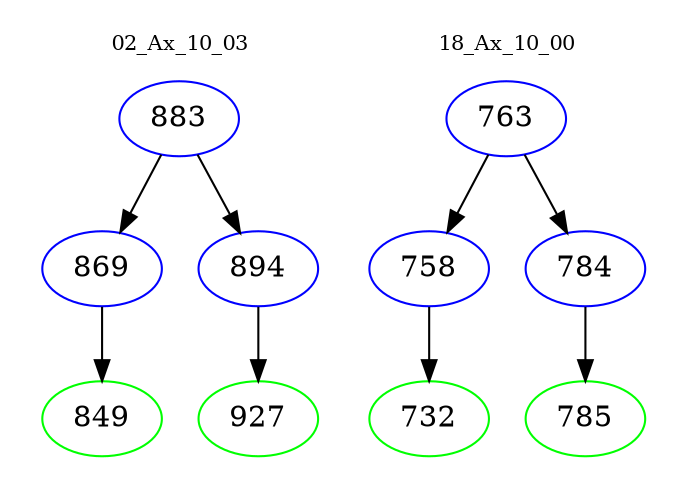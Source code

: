 digraph{
subgraph cluster_0 {
color = white
label = "02_Ax_10_03";
fontsize=10;
T0_883 [label="883", color="blue"]
T0_883 -> T0_869 [color="black"]
T0_869 [label="869", color="blue"]
T0_869 -> T0_849 [color="black"]
T0_849 [label="849", color="green"]
T0_883 -> T0_894 [color="black"]
T0_894 [label="894", color="blue"]
T0_894 -> T0_927 [color="black"]
T0_927 [label="927", color="green"]
}
subgraph cluster_1 {
color = white
label = "18_Ax_10_00";
fontsize=10;
T1_763 [label="763", color="blue"]
T1_763 -> T1_758 [color="black"]
T1_758 [label="758", color="blue"]
T1_758 -> T1_732 [color="black"]
T1_732 [label="732", color="green"]
T1_763 -> T1_784 [color="black"]
T1_784 [label="784", color="blue"]
T1_784 -> T1_785 [color="black"]
T1_785 [label="785", color="green"]
}
}
